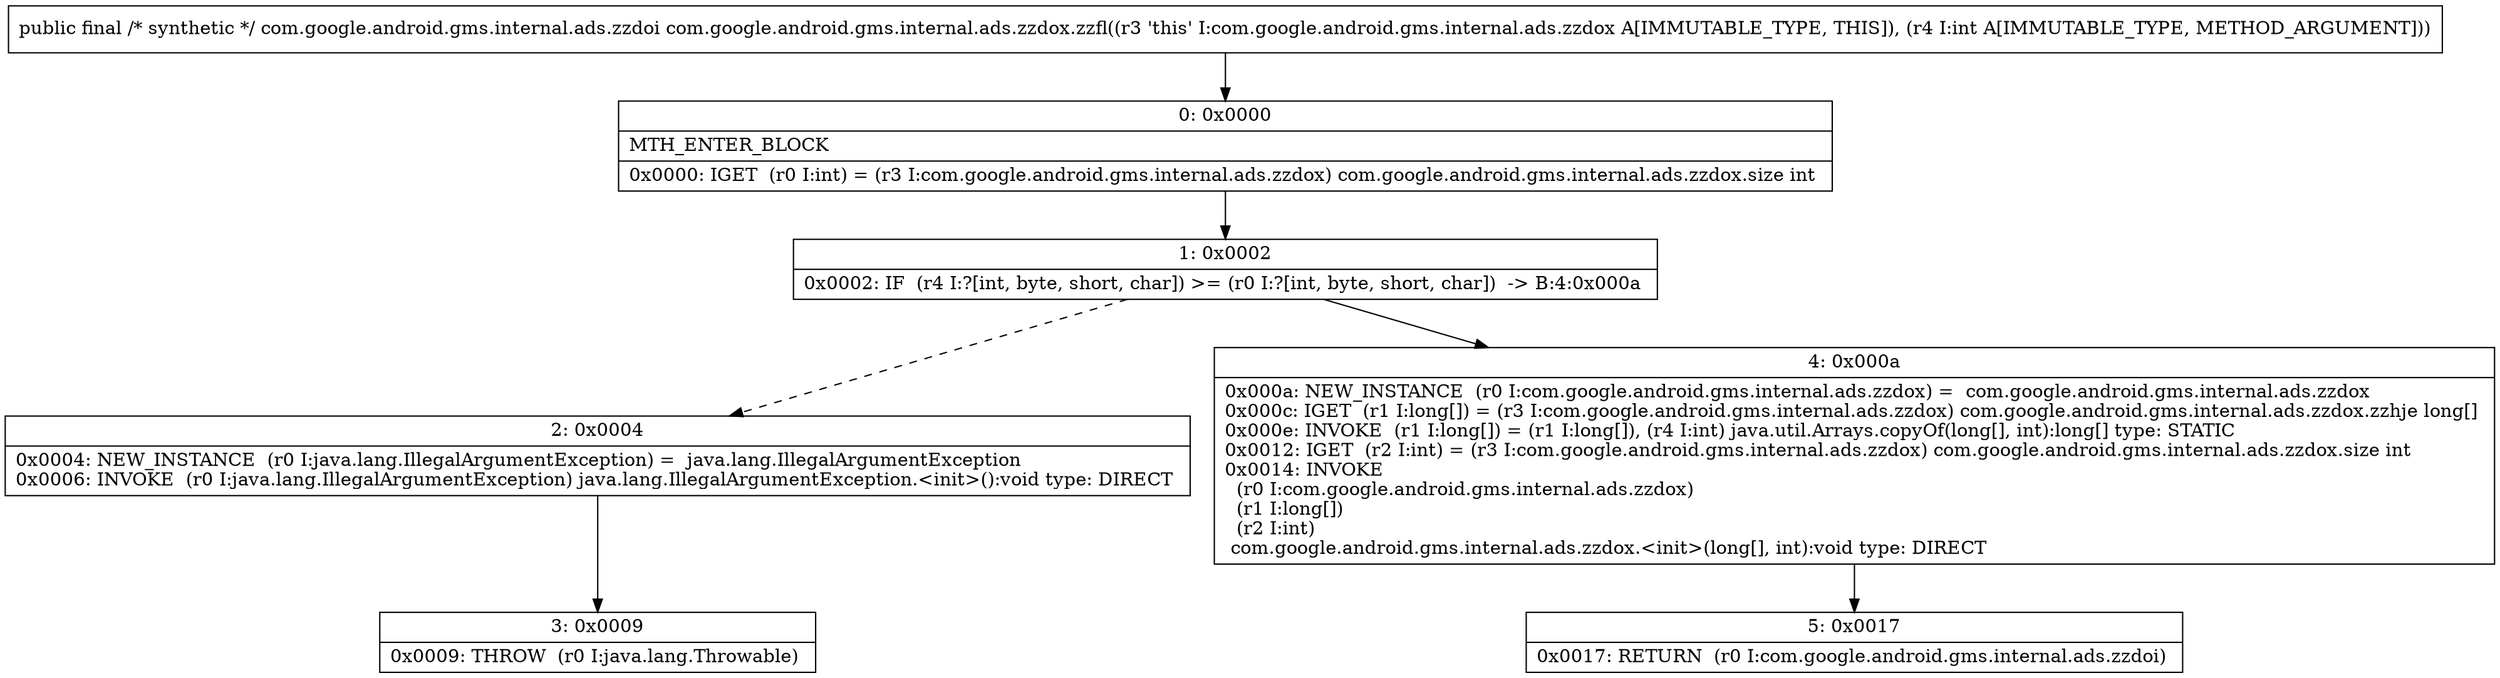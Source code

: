 digraph "CFG forcom.google.android.gms.internal.ads.zzdox.zzfl(I)Lcom\/google\/android\/gms\/internal\/ads\/zzdoi;" {
Node_0 [shape=record,label="{0\:\ 0x0000|MTH_ENTER_BLOCK\l|0x0000: IGET  (r0 I:int) = (r3 I:com.google.android.gms.internal.ads.zzdox) com.google.android.gms.internal.ads.zzdox.size int \l}"];
Node_1 [shape=record,label="{1\:\ 0x0002|0x0002: IF  (r4 I:?[int, byte, short, char]) \>= (r0 I:?[int, byte, short, char])  \-\> B:4:0x000a \l}"];
Node_2 [shape=record,label="{2\:\ 0x0004|0x0004: NEW_INSTANCE  (r0 I:java.lang.IllegalArgumentException) =  java.lang.IllegalArgumentException \l0x0006: INVOKE  (r0 I:java.lang.IllegalArgumentException) java.lang.IllegalArgumentException.\<init\>():void type: DIRECT \l}"];
Node_3 [shape=record,label="{3\:\ 0x0009|0x0009: THROW  (r0 I:java.lang.Throwable) \l}"];
Node_4 [shape=record,label="{4\:\ 0x000a|0x000a: NEW_INSTANCE  (r0 I:com.google.android.gms.internal.ads.zzdox) =  com.google.android.gms.internal.ads.zzdox \l0x000c: IGET  (r1 I:long[]) = (r3 I:com.google.android.gms.internal.ads.zzdox) com.google.android.gms.internal.ads.zzdox.zzhje long[] \l0x000e: INVOKE  (r1 I:long[]) = (r1 I:long[]), (r4 I:int) java.util.Arrays.copyOf(long[], int):long[] type: STATIC \l0x0012: IGET  (r2 I:int) = (r3 I:com.google.android.gms.internal.ads.zzdox) com.google.android.gms.internal.ads.zzdox.size int \l0x0014: INVOKE  \l  (r0 I:com.google.android.gms.internal.ads.zzdox)\l  (r1 I:long[])\l  (r2 I:int)\l com.google.android.gms.internal.ads.zzdox.\<init\>(long[], int):void type: DIRECT \l}"];
Node_5 [shape=record,label="{5\:\ 0x0017|0x0017: RETURN  (r0 I:com.google.android.gms.internal.ads.zzdoi) \l}"];
MethodNode[shape=record,label="{public final \/* synthetic *\/ com.google.android.gms.internal.ads.zzdoi com.google.android.gms.internal.ads.zzdox.zzfl((r3 'this' I:com.google.android.gms.internal.ads.zzdox A[IMMUTABLE_TYPE, THIS]), (r4 I:int A[IMMUTABLE_TYPE, METHOD_ARGUMENT])) }"];
MethodNode -> Node_0;
Node_0 -> Node_1;
Node_1 -> Node_2[style=dashed];
Node_1 -> Node_4;
Node_2 -> Node_3;
Node_4 -> Node_5;
}

